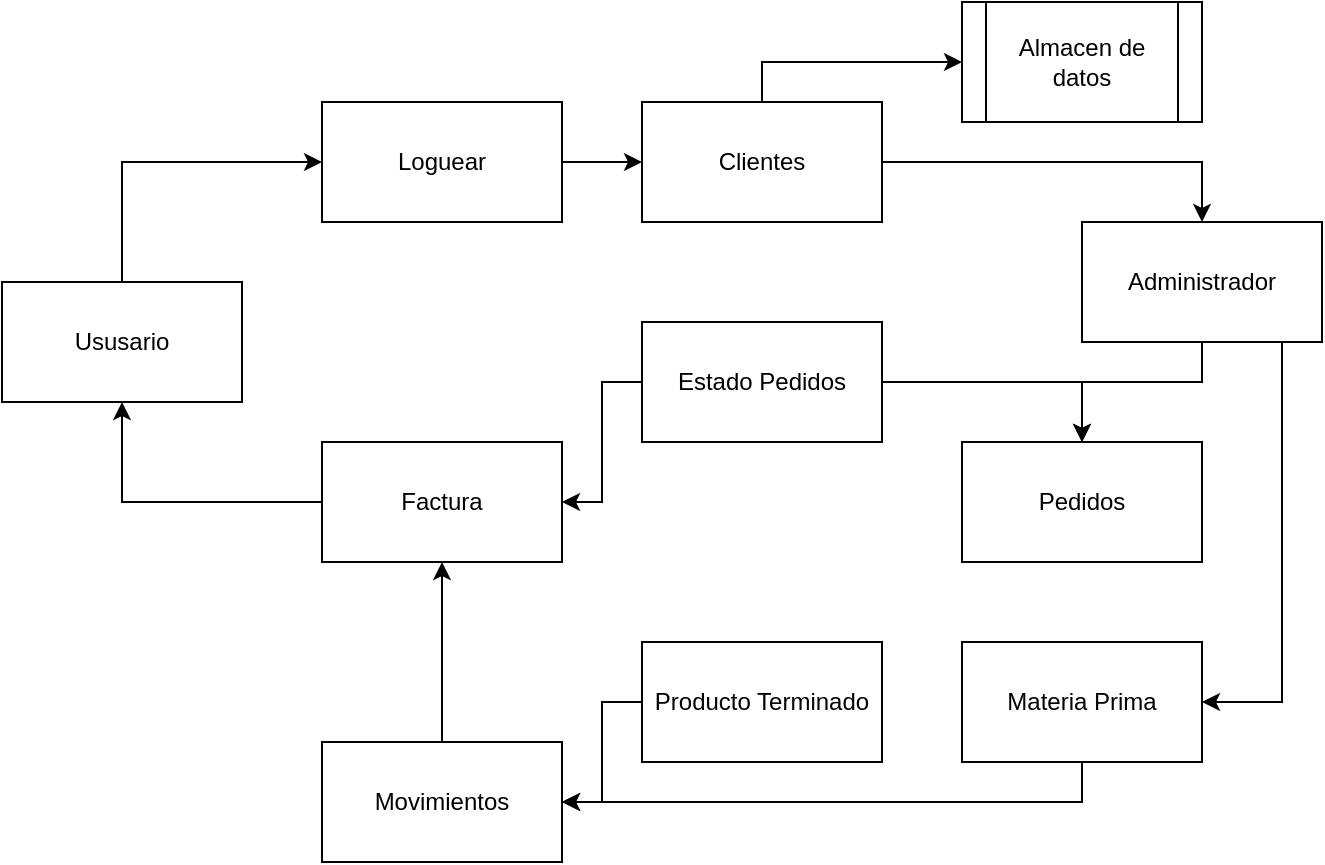 <mxfile version="21.2.1" type="device">
  <diagram name="Página-1" id="pnQ3GKe5VCxyX-CvlZlP">
    <mxGraphModel dx="1016" dy="607" grid="1" gridSize="10" guides="1" tooltips="1" connect="1" arrows="1" fold="1" page="1" pageScale="1" pageWidth="827" pageHeight="1169" math="0" shadow="0">
      <root>
        <mxCell id="0" />
        <mxCell id="1" parent="0" />
        <mxCell id="d3822EfM8HdAe-iHSdRQ-12" style="edgeStyle=orthogonalEdgeStyle;rounded=0;orthogonalLoop=1;jettySize=auto;html=1;entryX=0;entryY=0.5;entryDx=0;entryDy=0;" edge="1" parent="1" source="d3822EfM8HdAe-iHSdRQ-1" target="d3822EfM8HdAe-iHSdRQ-2">
          <mxGeometry relative="1" as="geometry">
            <Array as="points">
              <mxPoint x="80" y="250" />
            </Array>
          </mxGeometry>
        </mxCell>
        <mxCell id="d3822EfM8HdAe-iHSdRQ-1" value="Ususario" style="rounded=0;whiteSpace=wrap;html=1;" vertex="1" parent="1">
          <mxGeometry x="20" y="310" width="120" height="60" as="geometry" />
        </mxCell>
        <mxCell id="d3822EfM8HdAe-iHSdRQ-13" style="edgeStyle=orthogonalEdgeStyle;rounded=0;orthogonalLoop=1;jettySize=auto;html=1;entryX=0;entryY=0.5;entryDx=0;entryDy=0;" edge="1" parent="1" source="d3822EfM8HdAe-iHSdRQ-2" target="d3822EfM8HdAe-iHSdRQ-3">
          <mxGeometry relative="1" as="geometry" />
        </mxCell>
        <mxCell id="d3822EfM8HdAe-iHSdRQ-2" value="Loguear" style="rounded=0;whiteSpace=wrap;html=1;" vertex="1" parent="1">
          <mxGeometry x="180" y="220" width="120" height="60" as="geometry" />
        </mxCell>
        <mxCell id="d3822EfM8HdAe-iHSdRQ-14" style="edgeStyle=orthogonalEdgeStyle;rounded=0;orthogonalLoop=1;jettySize=auto;html=1;entryX=0;entryY=0.5;entryDx=0;entryDy=0;" edge="1" parent="1" source="d3822EfM8HdAe-iHSdRQ-3" target="d3822EfM8HdAe-iHSdRQ-4">
          <mxGeometry relative="1" as="geometry">
            <Array as="points">
              <mxPoint x="400" y="200" />
            </Array>
          </mxGeometry>
        </mxCell>
        <mxCell id="d3822EfM8HdAe-iHSdRQ-15" style="edgeStyle=orthogonalEdgeStyle;rounded=0;orthogonalLoop=1;jettySize=auto;html=1;entryX=0.5;entryY=0;entryDx=0;entryDy=0;" edge="1" parent="1" source="d3822EfM8HdAe-iHSdRQ-3" target="d3822EfM8HdAe-iHSdRQ-8">
          <mxGeometry relative="1" as="geometry" />
        </mxCell>
        <mxCell id="d3822EfM8HdAe-iHSdRQ-3" value="Clientes" style="rounded=0;whiteSpace=wrap;html=1;" vertex="1" parent="1">
          <mxGeometry x="340" y="220" width="120" height="60" as="geometry" />
        </mxCell>
        <mxCell id="d3822EfM8HdAe-iHSdRQ-4" value="Almacen de datos" style="shape=process;whiteSpace=wrap;html=1;backgroundOutline=1;" vertex="1" parent="1">
          <mxGeometry x="500" y="170" width="120" height="60" as="geometry" />
        </mxCell>
        <mxCell id="d3822EfM8HdAe-iHSdRQ-24" style="edgeStyle=orthogonalEdgeStyle;rounded=0;orthogonalLoop=1;jettySize=auto;html=1;entryX=0.5;entryY=1;entryDx=0;entryDy=0;" edge="1" parent="1" source="d3822EfM8HdAe-iHSdRQ-5" target="d3822EfM8HdAe-iHSdRQ-1">
          <mxGeometry relative="1" as="geometry" />
        </mxCell>
        <mxCell id="d3822EfM8HdAe-iHSdRQ-5" value="Factura" style="rounded=0;whiteSpace=wrap;html=1;" vertex="1" parent="1">
          <mxGeometry x="180" y="390" width="120" height="60" as="geometry" />
        </mxCell>
        <mxCell id="d3822EfM8HdAe-iHSdRQ-18" style="edgeStyle=orthogonalEdgeStyle;rounded=0;orthogonalLoop=1;jettySize=auto;html=1;entryX=0.5;entryY=0;entryDx=0;entryDy=0;" edge="1" parent="1" source="d3822EfM8HdAe-iHSdRQ-6" target="d3822EfM8HdAe-iHSdRQ-7">
          <mxGeometry relative="1" as="geometry" />
        </mxCell>
        <mxCell id="d3822EfM8HdAe-iHSdRQ-23" style="edgeStyle=orthogonalEdgeStyle;rounded=0;orthogonalLoop=1;jettySize=auto;html=1;entryX=1;entryY=0.5;entryDx=0;entryDy=0;" edge="1" parent="1" source="d3822EfM8HdAe-iHSdRQ-6" target="d3822EfM8HdAe-iHSdRQ-5">
          <mxGeometry relative="1" as="geometry" />
        </mxCell>
        <mxCell id="d3822EfM8HdAe-iHSdRQ-6" value="Estado Pedidos" style="rounded=0;whiteSpace=wrap;html=1;" vertex="1" parent="1">
          <mxGeometry x="340" y="330" width="120" height="60" as="geometry" />
        </mxCell>
        <mxCell id="d3822EfM8HdAe-iHSdRQ-7" value="Pedidos" style="rounded=0;whiteSpace=wrap;html=1;" vertex="1" parent="1">
          <mxGeometry x="500" y="390" width="120" height="60" as="geometry" />
        </mxCell>
        <mxCell id="d3822EfM8HdAe-iHSdRQ-17" style="edgeStyle=orthogonalEdgeStyle;rounded=0;orthogonalLoop=1;jettySize=auto;html=1;entryX=0.5;entryY=0;entryDx=0;entryDy=0;" edge="1" parent="1" source="d3822EfM8HdAe-iHSdRQ-8" target="d3822EfM8HdAe-iHSdRQ-7">
          <mxGeometry relative="1" as="geometry">
            <Array as="points">
              <mxPoint x="620" y="360" />
              <mxPoint x="560" y="360" />
            </Array>
          </mxGeometry>
        </mxCell>
        <mxCell id="d3822EfM8HdAe-iHSdRQ-19" style="edgeStyle=orthogonalEdgeStyle;rounded=0;orthogonalLoop=1;jettySize=auto;html=1;entryX=1;entryY=0.5;entryDx=0;entryDy=0;" edge="1" parent="1" source="d3822EfM8HdAe-iHSdRQ-8" target="d3822EfM8HdAe-iHSdRQ-9">
          <mxGeometry relative="1" as="geometry">
            <Array as="points">
              <mxPoint x="660" y="520" />
            </Array>
          </mxGeometry>
        </mxCell>
        <mxCell id="d3822EfM8HdAe-iHSdRQ-8" value="Administrador" style="rounded=0;whiteSpace=wrap;html=1;" vertex="1" parent="1">
          <mxGeometry x="560" y="280" width="120" height="60" as="geometry" />
        </mxCell>
        <mxCell id="d3822EfM8HdAe-iHSdRQ-21" style="edgeStyle=orthogonalEdgeStyle;rounded=0;orthogonalLoop=1;jettySize=auto;html=1;entryX=1;entryY=0.5;entryDx=0;entryDy=0;" edge="1" parent="1" source="d3822EfM8HdAe-iHSdRQ-9" target="d3822EfM8HdAe-iHSdRQ-11">
          <mxGeometry relative="1" as="geometry">
            <Array as="points">
              <mxPoint x="560" y="570" />
            </Array>
          </mxGeometry>
        </mxCell>
        <mxCell id="d3822EfM8HdAe-iHSdRQ-9" value="Materia Prima" style="rounded=0;whiteSpace=wrap;html=1;" vertex="1" parent="1">
          <mxGeometry x="500" y="490" width="120" height="60" as="geometry" />
        </mxCell>
        <mxCell id="d3822EfM8HdAe-iHSdRQ-20" style="edgeStyle=orthogonalEdgeStyle;rounded=0;orthogonalLoop=1;jettySize=auto;html=1;entryX=1;entryY=0.5;entryDx=0;entryDy=0;" edge="1" parent="1" source="d3822EfM8HdAe-iHSdRQ-10" target="d3822EfM8HdAe-iHSdRQ-11">
          <mxGeometry relative="1" as="geometry" />
        </mxCell>
        <mxCell id="d3822EfM8HdAe-iHSdRQ-10" value="Producto Terminado" style="rounded=0;whiteSpace=wrap;html=1;" vertex="1" parent="1">
          <mxGeometry x="340" y="490" width="120" height="60" as="geometry" />
        </mxCell>
        <mxCell id="d3822EfM8HdAe-iHSdRQ-22" style="edgeStyle=orthogonalEdgeStyle;rounded=0;orthogonalLoop=1;jettySize=auto;html=1;entryX=0.5;entryY=1;entryDx=0;entryDy=0;" edge="1" parent="1" source="d3822EfM8HdAe-iHSdRQ-11" target="d3822EfM8HdAe-iHSdRQ-5">
          <mxGeometry relative="1" as="geometry" />
        </mxCell>
        <mxCell id="d3822EfM8HdAe-iHSdRQ-11" value="Movimientos" style="rounded=0;whiteSpace=wrap;html=1;" vertex="1" parent="1">
          <mxGeometry x="180" y="540" width="120" height="60" as="geometry" />
        </mxCell>
      </root>
    </mxGraphModel>
  </diagram>
</mxfile>
